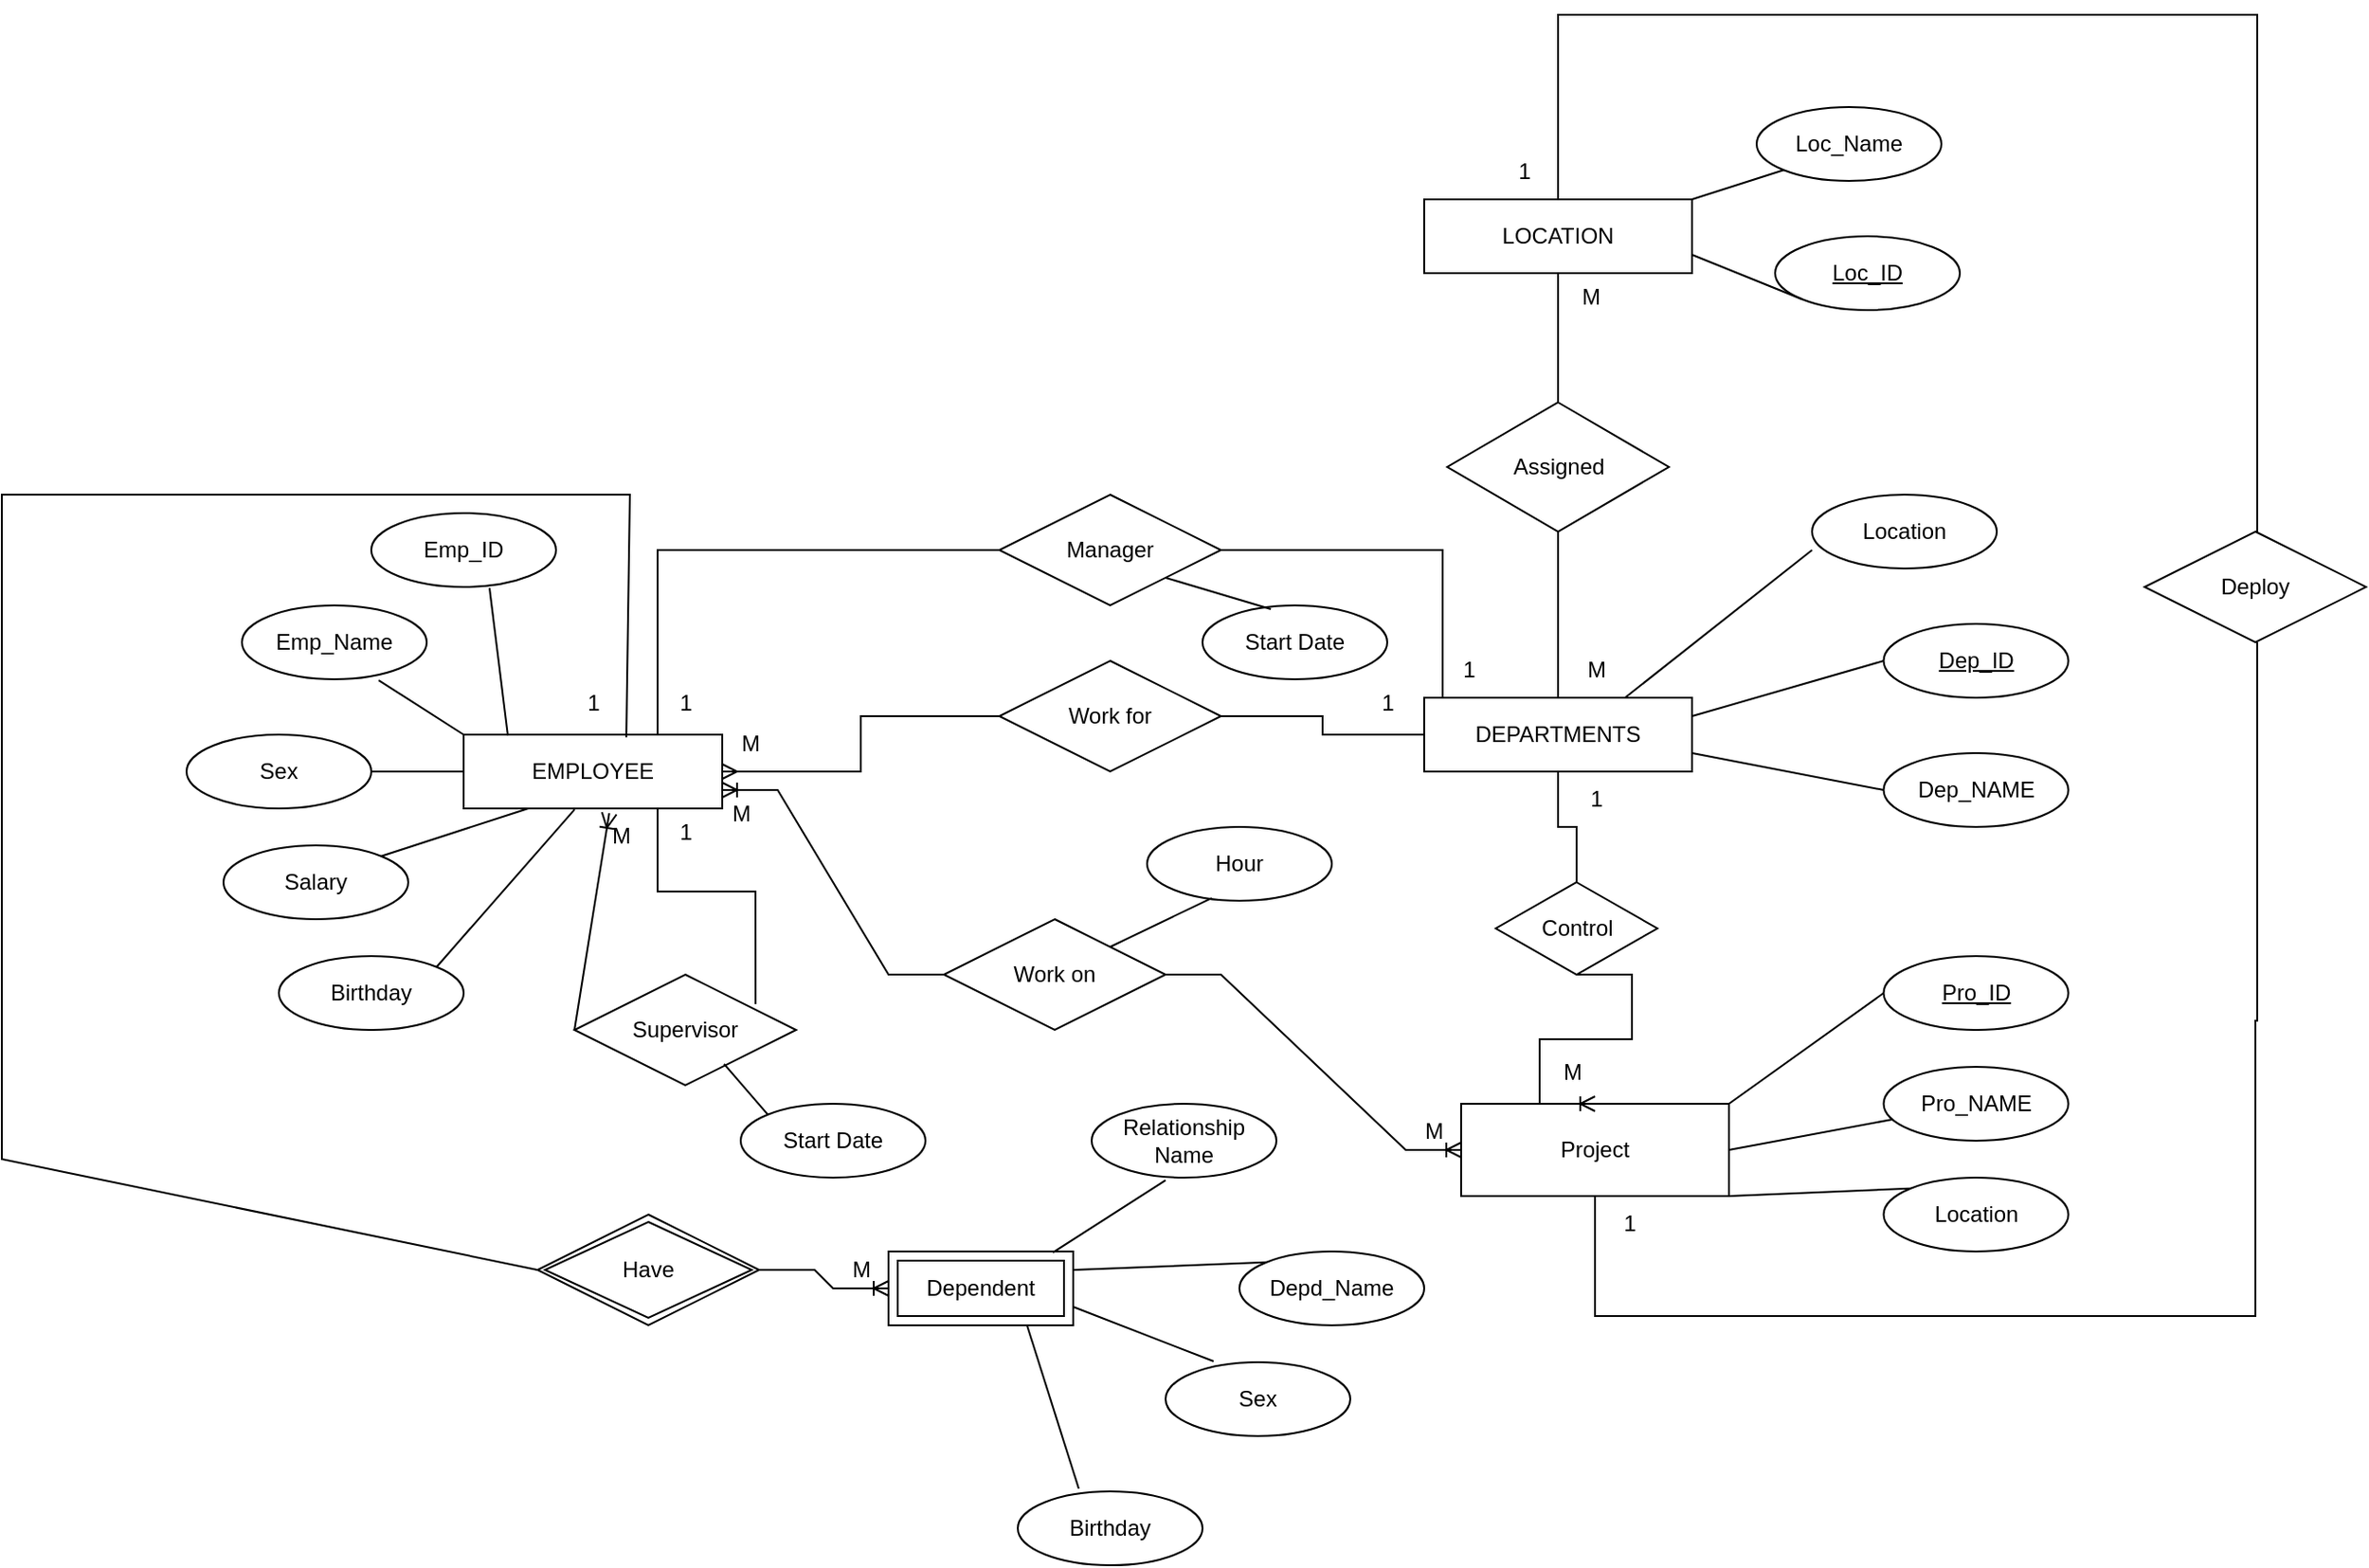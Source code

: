 <mxfile version="26.0.11">
  <diagram id="R2lEEEUBdFMjLlhIrx00" name="Page-1">
    <mxGraphModel dx="2827" dy="1971" grid="1" gridSize="10" guides="1" tooltips="1" connect="1" arrows="1" fold="1" page="1" pageScale="1" pageWidth="850" pageHeight="1100" math="0" shadow="0" extFonts="Permanent Marker^https://fonts.googleapis.com/css?family=Permanent+Marker">
      <root>
        <mxCell id="0" />
        <mxCell id="1" parent="0" />
        <mxCell id="ZyC9tnYWMu4igHIbsLCq-19" style="edgeStyle=orthogonalEdgeStyle;rounded=0;orthogonalLoop=1;jettySize=auto;html=1;endArrow=none;startFill=0;" parent="1" source="NP60Pz9xRDAueaMonVoZ-1" target="NP60Pz9xRDAueaMonVoZ-15" edge="1">
          <mxGeometry relative="1" as="geometry" />
        </mxCell>
        <mxCell id="NP60Pz9xRDAueaMonVoZ-1" value="DEPARTMENTS" style="whiteSpace=wrap;html=1;align=center;fontStyle=0" parent="1" vertex="1">
          <mxGeometry x="450" y="150" width="145" height="40" as="geometry" />
        </mxCell>
        <mxCell id="NP60Pz9xRDAueaMonVoZ-3" value="Dep_NAME" style="ellipse;whiteSpace=wrap;html=1;align=center;fontStyle=0" parent="1" vertex="1">
          <mxGeometry x="698.75" y="180" width="100" height="40" as="geometry" />
        </mxCell>
        <mxCell id="NP60Pz9xRDAueaMonVoZ-4" value="&lt;u&gt;Dep_ID&lt;/u&gt;" style="ellipse;whiteSpace=wrap;html=1;align=center;fontStyle=0" parent="1" vertex="1">
          <mxGeometry x="698.75" y="110" width="100" height="40" as="geometry" />
        </mxCell>
        <mxCell id="ZyC9tnYWMu4igHIbsLCq-20" style="edgeStyle=orthogonalEdgeStyle;rounded=0;orthogonalLoop=1;jettySize=auto;html=1;entryX=0;entryY=0.5;entryDx=0;entryDy=0;startArrow=ERmany;startFill=0;endArrow=none;" parent="1" source="NP60Pz9xRDAueaMonVoZ-5" target="NP60Pz9xRDAueaMonVoZ-61" edge="1">
          <mxGeometry relative="1" as="geometry" />
        </mxCell>
        <mxCell id="ZyC9tnYWMu4igHIbsLCq-21" style="edgeStyle=orthogonalEdgeStyle;rounded=0;orthogonalLoop=1;jettySize=auto;html=1;exitX=0.75;exitY=0;exitDx=0;exitDy=0;entryX=0;entryY=0.5;entryDx=0;entryDy=0;endArrow=none;startFill=0;" parent="1" source="NP60Pz9xRDAueaMonVoZ-5" target="ZyC9tnYWMu4igHIbsLCq-2" edge="1">
          <mxGeometry relative="1" as="geometry">
            <mxPoint x="60" y="60" as="targetPoint" />
          </mxGeometry>
        </mxCell>
        <mxCell id="NP60Pz9xRDAueaMonVoZ-5" value="EMPLOYEE" style="Entity;whiteSpace=wrap;html=1;align=center;fontStyle=0" parent="1" vertex="1">
          <mxGeometry x="-70" y="170" width="140" height="40" as="geometry" />
        </mxCell>
        <mxCell id="NP60Pz9xRDAueaMonVoZ-13" value="" style="endArrow=none;html=1;rounded=0;fontFamily=Helvetica;fontSize=12;fontColor=default;exitX=1;exitY=0.75;exitDx=0;exitDy=0;entryX=0;entryY=0.5;entryDx=0;entryDy=0;fontStyle=0;align=center;" parent="1" source="NP60Pz9xRDAueaMonVoZ-1" target="NP60Pz9xRDAueaMonVoZ-3" edge="1">
          <mxGeometry width="50" height="50" relative="1" as="geometry">
            <mxPoint x="403.75" y="190" as="sourcePoint" />
            <mxPoint x="428.75" y="150" as="targetPoint" />
          </mxGeometry>
        </mxCell>
        <mxCell id="NP60Pz9xRDAueaMonVoZ-14" value="" style="endArrow=none;html=1;rounded=0;fontFamily=Helvetica;fontSize=12;fontColor=default;entryX=0;entryY=0.5;entryDx=0;entryDy=0;exitX=1;exitY=0.25;exitDx=0;exitDy=0;fontStyle=0;align=center;" parent="1" source="NP60Pz9xRDAueaMonVoZ-1" target="NP60Pz9xRDAueaMonVoZ-4" edge="1">
          <mxGeometry relative="1" as="geometry">
            <mxPoint x="548.75" y="170" as="sourcePoint" />
            <mxPoint x="648.75" y="160" as="targetPoint" />
          </mxGeometry>
        </mxCell>
        <mxCell id="NP60Pz9xRDAueaMonVoZ-15" value="Control" style="shape=rhombus;perimeter=rhombusPerimeter;whiteSpace=wrap;html=1;align=center;strokeColor=default;verticalAlign=middle;fontFamily=Helvetica;fontSize=12;fontColor=default;fillColor=default;fontStyle=0" parent="1" vertex="1">
          <mxGeometry x="488.75" y="250" width="87.5" height="50" as="geometry" />
        </mxCell>
        <mxCell id="NP60Pz9xRDAueaMonVoZ-26" value="Project" style="whiteSpace=wrap;html=1;align=center;fontStyle=0" parent="1" vertex="1">
          <mxGeometry x="470" y="370" width="145" height="50" as="geometry" />
        </mxCell>
        <mxCell id="NP60Pz9xRDAueaMonVoZ-28" value="&lt;u&gt;Pro_ID&lt;/u&gt;" style="ellipse;whiteSpace=wrap;html=1;align=center;fontStyle=0" parent="1" vertex="1">
          <mxGeometry x="698.75" y="290" width="100" height="40" as="geometry" />
        </mxCell>
        <mxCell id="NP60Pz9xRDAueaMonVoZ-29" value="Pro_NAME" style="ellipse;whiteSpace=wrap;html=1;align=center;fontStyle=0" parent="1" vertex="1">
          <mxGeometry x="698.75" y="350" width="100" height="40" as="geometry" />
        </mxCell>
        <mxCell id="NP60Pz9xRDAueaMonVoZ-32" value="Location" style="ellipse;whiteSpace=wrap;html=1;align=center;fontStyle=0" parent="1" vertex="1">
          <mxGeometry x="698.75" y="410" width="100" height="40" as="geometry" />
        </mxCell>
        <mxCell id="NP60Pz9xRDAueaMonVoZ-33" value="" style="endArrow=none;html=1;rounded=0;fontFamily=Helvetica;fontSize=12;fontColor=default;exitX=1;exitY=0;exitDx=0;exitDy=0;entryX=0;entryY=0.5;entryDx=0;entryDy=0;fontStyle=0;align=center;" parent="1" source="NP60Pz9xRDAueaMonVoZ-26" target="NP60Pz9xRDAueaMonVoZ-28" edge="1">
          <mxGeometry relative="1" as="geometry">
            <mxPoint x="448.75" y="200" as="sourcePoint" />
            <mxPoint x="578.75" y="200" as="targetPoint" />
          </mxGeometry>
        </mxCell>
        <mxCell id="NP60Pz9xRDAueaMonVoZ-34" value="" style="endArrow=none;html=1;rounded=0;fontFamily=Helvetica;fontSize=12;fontColor=default;exitX=1;exitY=0.5;exitDx=0;exitDy=0;fontStyle=0;align=center;" parent="1" source="NP60Pz9xRDAueaMonVoZ-26" target="NP60Pz9xRDAueaMonVoZ-29" edge="1">
          <mxGeometry relative="1" as="geometry">
            <mxPoint x="633.75" y="340" as="sourcePoint" />
            <mxPoint x="728.75" y="320" as="targetPoint" />
          </mxGeometry>
        </mxCell>
        <mxCell id="NP60Pz9xRDAueaMonVoZ-35" value="" style="endArrow=none;html=1;rounded=0;fontFamily=Helvetica;fontSize=12;fontColor=default;exitX=1;exitY=1;exitDx=0;exitDy=0;entryX=0;entryY=0;entryDx=0;entryDy=0;fontStyle=0;align=center;" parent="1" source="NP60Pz9xRDAueaMonVoZ-26" target="NP60Pz9xRDAueaMonVoZ-32" edge="1">
          <mxGeometry relative="1" as="geometry">
            <mxPoint x="643.75" y="350" as="sourcePoint" />
            <mxPoint x="738.75" y="330" as="targetPoint" />
          </mxGeometry>
        </mxCell>
        <mxCell id="NP60Pz9xRDAueaMonVoZ-38" value="Emp_ID" style="ellipse;whiteSpace=wrap;html=1;align=center;fontStyle=0" parent="1" vertex="1">
          <mxGeometry x="-120" y="50" width="100" height="40" as="geometry" />
        </mxCell>
        <mxCell id="NP60Pz9xRDAueaMonVoZ-39" value="Birthday" style="ellipse;whiteSpace=wrap;html=1;align=center;fontStyle=0" parent="1" vertex="1">
          <mxGeometry x="-170" y="290" width="100" height="40" as="geometry" />
        </mxCell>
        <mxCell id="NP60Pz9xRDAueaMonVoZ-40" value="Sex" style="ellipse;whiteSpace=wrap;html=1;align=center;fontStyle=0" parent="1" vertex="1">
          <mxGeometry x="-220" y="170" width="100" height="40" as="geometry" />
        </mxCell>
        <mxCell id="NP60Pz9xRDAueaMonVoZ-41" value="Emp_Name" style="ellipse;whiteSpace=wrap;html=1;align=center;fontStyle=0" parent="1" vertex="1">
          <mxGeometry x="-190" y="100" width="100" height="40" as="geometry" />
        </mxCell>
        <mxCell id="NP60Pz9xRDAueaMonVoZ-42" value="Salary" style="ellipse;whiteSpace=wrap;html=1;align=center;fontStyle=0" parent="1" vertex="1">
          <mxGeometry x="-200" y="230" width="100" height="40" as="geometry" />
        </mxCell>
        <mxCell id="NP60Pz9xRDAueaMonVoZ-43" value="" style="endArrow=none;html=1;rounded=0;fontFamily=Helvetica;fontSize=12;fontColor=default;exitX=0.171;exitY=0.013;exitDx=0;exitDy=0;exitPerimeter=0;entryX=0.64;entryY=1.013;entryDx=0;entryDy=0;entryPerimeter=0;fontStyle=0;align=center;" parent="1" source="NP60Pz9xRDAueaMonVoZ-5" target="NP60Pz9xRDAueaMonVoZ-38" edge="1">
          <mxGeometry relative="1" as="geometry">
            <mxPoint x="-40" y="130" as="sourcePoint" />
            <mxPoint x="120" y="130" as="targetPoint" />
          </mxGeometry>
        </mxCell>
        <mxCell id="NP60Pz9xRDAueaMonVoZ-44" value="" style="endArrow=none;html=1;rounded=0;fontFamily=Helvetica;fontSize=12;fontColor=default;exitX=0;exitY=0;exitDx=0;exitDy=0;entryX=0.74;entryY=1.013;entryDx=0;entryDy=0;entryPerimeter=0;fontStyle=0;align=center;" parent="1" source="NP60Pz9xRDAueaMonVoZ-5" target="NP60Pz9xRDAueaMonVoZ-41" edge="1">
          <mxGeometry relative="1" as="geometry">
            <mxPoint x="-30" y="140" as="sourcePoint" />
            <mxPoint x="130" y="140" as="targetPoint" />
          </mxGeometry>
        </mxCell>
        <mxCell id="NP60Pz9xRDAueaMonVoZ-45" value="" style="endArrow=none;html=1;rounded=0;fontFamily=Helvetica;fontSize=12;fontColor=default;exitX=0;exitY=0.5;exitDx=0;exitDy=0;entryX=1;entryY=0.5;entryDx=0;entryDy=0;fontStyle=0;align=center;" parent="1" source="NP60Pz9xRDAueaMonVoZ-5" target="NP60Pz9xRDAueaMonVoZ-40" edge="1">
          <mxGeometry relative="1" as="geometry">
            <mxPoint x="-20" y="130" as="sourcePoint" />
            <mxPoint x="140" y="130" as="targetPoint" />
          </mxGeometry>
        </mxCell>
        <mxCell id="NP60Pz9xRDAueaMonVoZ-48" value="" style="endArrow=none;html=1;rounded=0;fontFamily=Helvetica;fontSize=12;fontColor=default;entryX=0.25;entryY=1;entryDx=0;entryDy=0;exitX=1;exitY=0;exitDx=0;exitDy=0;fontStyle=0;align=center;" parent="1" source="NP60Pz9xRDAueaMonVoZ-42" target="NP60Pz9xRDAueaMonVoZ-5" edge="1">
          <mxGeometry relative="1" as="geometry">
            <mxPoint x="-90" y="249.38" as="sourcePoint" />
            <mxPoint x="70" y="249.38" as="targetPoint" />
          </mxGeometry>
        </mxCell>
        <mxCell id="NP60Pz9xRDAueaMonVoZ-49" value="" style="endArrow=none;html=1;rounded=0;fontFamily=Helvetica;fontSize=12;fontColor=default;entryX=0.429;entryY=1.013;entryDx=0;entryDy=0;entryPerimeter=0;exitX=1;exitY=0;exitDx=0;exitDy=0;fontStyle=0;align=center;" parent="1" source="NP60Pz9xRDAueaMonVoZ-39" target="NP60Pz9xRDAueaMonVoZ-5" edge="1">
          <mxGeometry relative="1" as="geometry">
            <mxPoint x="-60" y="290" as="sourcePoint" />
            <mxPoint x="-5" y="250.62" as="targetPoint" />
          </mxGeometry>
        </mxCell>
        <mxCell id="NP60Pz9xRDAueaMonVoZ-50" value="Work on" style="shape=rhombus;perimeter=rhombusPerimeter;whiteSpace=wrap;html=1;align=center;strokeColor=default;verticalAlign=middle;fontFamily=Helvetica;fontSize=12;fontColor=default;fillColor=default;fontStyle=0" parent="1" vertex="1">
          <mxGeometry x="190" y="270" width="120" height="60" as="geometry" />
        </mxCell>
        <mxCell id="NP60Pz9xRDAueaMonVoZ-59" value="Hour" style="ellipse;whiteSpace=wrap;html=1;align=center;strokeColor=default;verticalAlign=middle;fontFamily=Helvetica;fontSize=12;fontColor=default;fillColor=default;fontStyle=0" parent="1" vertex="1">
          <mxGeometry x="300" y="220" width="100" height="40" as="geometry" />
        </mxCell>
        <mxCell id="NP60Pz9xRDAueaMonVoZ-60" value="" style="endArrow=none;html=1;rounded=0;fontFamily=Helvetica;fontSize=12;fontColor=default;entryX=0.35;entryY=0.963;entryDx=0;entryDy=0;exitX=1;exitY=0;exitDx=0;exitDy=0;entryPerimeter=0;fontStyle=0;align=center;" parent="1" source="NP60Pz9xRDAueaMonVoZ-50" target="NP60Pz9xRDAueaMonVoZ-59" edge="1">
          <mxGeometry relative="1" as="geometry">
            <mxPoint x="250" y="325" as="sourcePoint" />
            <mxPoint x="371" y="400" as="targetPoint" />
          </mxGeometry>
        </mxCell>
        <mxCell id="ZyC9tnYWMu4igHIbsLCq-17" style="edgeStyle=orthogonalEdgeStyle;rounded=0;orthogonalLoop=1;jettySize=auto;html=1;entryX=0;entryY=0.5;entryDx=0;entryDy=0;endArrow=none;startFill=0;" parent="1" source="NP60Pz9xRDAueaMonVoZ-61" target="NP60Pz9xRDAueaMonVoZ-1" edge="1">
          <mxGeometry relative="1" as="geometry" />
        </mxCell>
        <mxCell id="NP60Pz9xRDAueaMonVoZ-61" value="Work for" style="shape=rhombus;perimeter=rhombusPerimeter;whiteSpace=wrap;html=1;align=center;strokeColor=default;verticalAlign=middle;fontFamily=Helvetica;fontSize=12;fontColor=default;fillColor=default;fontStyle=0" parent="1" vertex="1">
          <mxGeometry x="220" y="130" width="120" height="60" as="geometry" />
        </mxCell>
        <mxCell id="NP60Pz9xRDAueaMonVoZ-64" value="Dependent" style="shape=ext;margin=3;double=1;whiteSpace=wrap;html=1;align=center;strokeColor=default;verticalAlign=middle;fontFamily=Helvetica;fontSize=12;fontColor=default;fillColor=default;fontStyle=0" parent="1" vertex="1">
          <mxGeometry x="160" y="450" width="100" height="40" as="geometry" />
        </mxCell>
        <mxCell id="NP60Pz9xRDAueaMonVoZ-65" value="Birthday" style="ellipse;whiteSpace=wrap;html=1;align=center;strokeColor=default;verticalAlign=middle;fontFamily=Helvetica;fontSize=12;fontColor=default;fillColor=default;fontStyle=0" parent="1" vertex="1">
          <mxGeometry x="230" y="580" width="100" height="40" as="geometry" />
        </mxCell>
        <mxCell id="NP60Pz9xRDAueaMonVoZ-66" value="Relationship Name" style="ellipse;whiteSpace=wrap;html=1;align=center;strokeColor=default;verticalAlign=middle;fontFamily=Helvetica;fontSize=12;fontColor=default;fillColor=default;fontStyle=0" parent="1" vertex="1">
          <mxGeometry x="270" y="370" width="100" height="40" as="geometry" />
        </mxCell>
        <mxCell id="NP60Pz9xRDAueaMonVoZ-67" value="Sex" style="ellipse;whiteSpace=wrap;html=1;align=center;strokeColor=default;verticalAlign=middle;fontFamily=Helvetica;fontSize=12;fontColor=default;fillColor=default;fontStyle=0" parent="1" vertex="1">
          <mxGeometry x="310" y="510" width="100" height="40" as="geometry" />
        </mxCell>
        <mxCell id="NP60Pz9xRDAueaMonVoZ-68" value="Depd_Name" style="ellipse;whiteSpace=wrap;html=1;align=center;strokeColor=default;verticalAlign=middle;fontFamily=Helvetica;fontSize=12;fontColor=default;fillColor=default;fontStyle=0" parent="1" vertex="1">
          <mxGeometry x="350" y="450" width="100" height="40" as="geometry" />
        </mxCell>
        <mxCell id="NP60Pz9xRDAueaMonVoZ-69" value="" style="endArrow=none;html=1;rounded=0;fontFamily=Helvetica;fontSize=12;fontColor=default;entryX=0.4;entryY=1.037;entryDx=0;entryDy=0;exitX=0.89;exitY=0.013;exitDx=0;exitDy=0;entryPerimeter=0;exitPerimeter=0;fontStyle=0;align=center;" parent="1" source="NP60Pz9xRDAueaMonVoZ-64" target="NP60Pz9xRDAueaMonVoZ-66" edge="1">
          <mxGeometry relative="1" as="geometry">
            <mxPoint x="220" y="420" as="sourcePoint" />
            <mxPoint x="285" y="394" as="targetPoint" />
          </mxGeometry>
        </mxCell>
        <mxCell id="NP60Pz9xRDAueaMonVoZ-70" value="" style="endArrow=none;html=1;rounded=0;fontFamily=Helvetica;fontSize=12;fontColor=default;entryX=0;entryY=0;entryDx=0;entryDy=0;exitX=1;exitY=0.25;exitDx=0;exitDy=0;fontStyle=0;align=center;" parent="1" source="NP60Pz9xRDAueaMonVoZ-64" target="NP60Pz9xRDAueaMonVoZ-68" edge="1">
          <mxGeometry relative="1" as="geometry">
            <mxPoint x="259" y="441" as="sourcePoint" />
            <mxPoint x="290" y="401" as="targetPoint" />
          </mxGeometry>
        </mxCell>
        <mxCell id="NP60Pz9xRDAueaMonVoZ-71" value="" style="endArrow=none;html=1;rounded=0;fontFamily=Helvetica;fontSize=12;fontColor=default;entryX=0.26;entryY=-0.012;entryDx=0;entryDy=0;exitX=1;exitY=0.75;exitDx=0;exitDy=0;entryPerimeter=0;fontStyle=0;align=center;" parent="1" source="NP60Pz9xRDAueaMonVoZ-64" target="NP60Pz9xRDAueaMonVoZ-67" edge="1">
          <mxGeometry relative="1" as="geometry">
            <mxPoint x="270" y="450" as="sourcePoint" />
            <mxPoint x="325" y="436" as="targetPoint" />
          </mxGeometry>
        </mxCell>
        <mxCell id="NP60Pz9xRDAueaMonVoZ-72" value="" style="endArrow=none;html=1;rounded=0;fontFamily=Helvetica;fontSize=12;fontColor=default;entryX=0.33;entryY=-0.037;entryDx=0;entryDy=0;exitX=0.75;exitY=1;exitDx=0;exitDy=0;entryPerimeter=0;fontStyle=0;align=center;" parent="1" source="NP60Pz9xRDAueaMonVoZ-64" target="NP60Pz9xRDAueaMonVoZ-65" edge="1">
          <mxGeometry relative="1" as="geometry">
            <mxPoint x="270" y="470" as="sourcePoint" />
            <mxPoint x="306" y="510" as="targetPoint" />
          </mxGeometry>
        </mxCell>
        <mxCell id="NP60Pz9xRDAueaMonVoZ-73" value="" style="endArrow=none;html=1;rounded=0;fontFamily=Helvetica;fontSize=12;fontColor=default;exitX=0.629;exitY=0.037;exitDx=0;exitDy=0;exitPerimeter=0;fontStyle=0;align=center;entryX=0;entryY=0.5;entryDx=0;entryDy=0;endFill=1;startFill=0;" parent="1" source="NP60Pz9xRDAueaMonVoZ-5" target="pb6bldwqIKgPGY0LWK2q-7" edge="1">
          <mxGeometry relative="1" as="geometry">
            <mxPoint x="100" y="240" as="sourcePoint" />
            <mxPoint x="-130" y="430" as="targetPoint" />
            <Array as="points">
              <mxPoint x="20" y="40" />
              <mxPoint x="-320" y="40" />
              <mxPoint x="-320" y="400" />
            </Array>
          </mxGeometry>
        </mxCell>
        <mxCell id="pb6bldwqIKgPGY0LWK2q-1" value="Supervisor" style="shape=rhombus;perimeter=rhombusPerimeter;whiteSpace=wrap;html=1;align=center;fontStyle=0" parent="1" vertex="1">
          <mxGeometry x="-10" y="300" width="120" height="60" as="geometry" />
        </mxCell>
        <mxCell id="pb6bldwqIKgPGY0LWK2q-3" value="" style="endArrow=ERoneToMany;html=1;rounded=0;fontFamily=Helvetica;fontSize=12;fontColor=default;entryX=0.563;entryY=1.065;entryDx=0;entryDy=0;fontStyle=0;align=center;exitX=0;exitY=0.5;exitDx=0;exitDy=0;entryPerimeter=0;endFill=0;startFill=0;" parent="1" source="pb6bldwqIKgPGY0LWK2q-1" target="NP60Pz9xRDAueaMonVoZ-5" edge="1">
          <mxGeometry relative="1" as="geometry">
            <mxPoint x="110" y="320" as="sourcePoint" />
            <mxPoint x="45" y="220" as="targetPoint" />
          </mxGeometry>
        </mxCell>
        <mxCell id="pb6bldwqIKgPGY0LWK2q-7" value="Have" style="shape=rhombus;double=1;perimeter=rhombusPerimeter;whiteSpace=wrap;html=1;align=center;" parent="1" vertex="1">
          <mxGeometry x="-30" y="430" width="120" height="60" as="geometry" />
        </mxCell>
        <mxCell id="ZyC9tnYWMu4igHIbsLCq-1" value="" style="edgeStyle=entityRelationEdgeStyle;fontSize=12;html=1;endArrow=ERoneToMany;rounded=0;exitX=1;exitY=0.5;exitDx=0;exitDy=0;entryX=0;entryY=0.5;entryDx=0;entryDy=0;" parent="1" source="pb6bldwqIKgPGY0LWK2q-7" target="NP60Pz9xRDAueaMonVoZ-64" edge="1">
          <mxGeometry width="100" height="100" relative="1" as="geometry">
            <mxPoint x="150" y="400" as="sourcePoint" />
            <mxPoint x="250" y="300" as="targetPoint" />
          </mxGeometry>
        </mxCell>
        <mxCell id="ZyC9tnYWMu4igHIbsLCq-22" style="edgeStyle=orthogonalEdgeStyle;rounded=0;orthogonalLoop=1;jettySize=auto;html=1;entryX=0.25;entryY=0;entryDx=0;entryDy=0;endArrow=none;startFill=0;exitX=1;exitY=0.5;exitDx=0;exitDy=0;" parent="1" source="ZyC9tnYWMu4igHIbsLCq-2" target="NP60Pz9xRDAueaMonVoZ-1" edge="1">
          <mxGeometry relative="1" as="geometry">
            <mxPoint x="506.97" y="133.52" as="targetPoint" />
            <mxPoint x="370.0" y="50.0" as="sourcePoint" />
            <Array as="points">
              <mxPoint x="460" y="70" />
              <mxPoint x="460" y="150" />
            </Array>
          </mxGeometry>
        </mxCell>
        <mxCell id="ZyC9tnYWMu4igHIbsLCq-2" value="Manager" style="shape=rhombus;perimeter=rhombusPerimeter;whiteSpace=wrap;html=1;align=center;" parent="1" vertex="1">
          <mxGeometry x="220" y="40" width="120" height="60" as="geometry" />
        </mxCell>
        <mxCell id="ZyC9tnYWMu4igHIbsLCq-8" value="Start Date" style="ellipse;whiteSpace=wrap;html=1;align=center;strokeColor=default;verticalAlign=middle;fontFamily=Helvetica;fontSize=12;fontColor=default;fillColor=default;fontStyle=0" parent="1" vertex="1">
          <mxGeometry x="330" y="100" width="100" height="40" as="geometry" />
        </mxCell>
        <mxCell id="ZyC9tnYWMu4igHIbsLCq-9" value="" style="endArrow=none;html=1;rounded=0;fontFamily=Helvetica;fontSize=12;fontColor=default;exitX=0.37;exitY=0.05;exitDx=0;exitDy=0;entryX=1;entryY=1;entryDx=0;entryDy=0;exitPerimeter=0;fontStyle=0;align=center;" parent="1" source="ZyC9tnYWMu4igHIbsLCq-8" target="ZyC9tnYWMu4igHIbsLCq-2" edge="1">
          <mxGeometry relative="1" as="geometry">
            <mxPoint x="524" y="206" as="sourcePoint" />
            <mxPoint x="543" y="260" as="targetPoint" />
          </mxGeometry>
        </mxCell>
        <mxCell id="ZyC9tnYWMu4igHIbsLCq-10" value="" style="edgeStyle=entityRelationEdgeStyle;fontSize=12;html=1;endArrow=ERoneToMany;rounded=0;entryX=1;entryY=0.75;entryDx=0;entryDy=0;exitX=0;exitY=0.5;exitDx=0;exitDy=0;" parent="1" source="NP60Pz9xRDAueaMonVoZ-50" target="NP60Pz9xRDAueaMonVoZ-5" edge="1">
          <mxGeometry width="100" height="100" relative="1" as="geometry">
            <mxPoint x="150" y="400" as="sourcePoint" />
            <mxPoint x="250" y="300" as="targetPoint" />
          </mxGeometry>
        </mxCell>
        <mxCell id="ZyC9tnYWMu4igHIbsLCq-11" value="" style="edgeStyle=entityRelationEdgeStyle;fontSize=12;html=1;endArrow=ERoneToMany;rounded=0;entryX=0;entryY=0.5;entryDx=0;entryDy=0;exitX=1;exitY=0.5;exitDx=0;exitDy=0;" parent="1" source="NP60Pz9xRDAueaMonVoZ-50" target="NP60Pz9xRDAueaMonVoZ-26" edge="1">
          <mxGeometry width="100" height="100" relative="1" as="geometry">
            <mxPoint x="200" y="310" as="sourcePoint" />
            <mxPoint x="80" y="210" as="targetPoint" />
          </mxGeometry>
        </mxCell>
        <mxCell id="ZyC9tnYWMu4igHIbsLCq-13" value="" style="edgeStyle=entityRelationEdgeStyle;fontSize=12;html=1;endArrow=ERoneToMany;rounded=0;entryX=0.5;entryY=0;entryDx=0;entryDy=0;exitX=0.5;exitY=1;exitDx=0;exitDy=0;" parent="1" source="NP60Pz9xRDAueaMonVoZ-15" target="NP60Pz9xRDAueaMonVoZ-26" edge="1">
          <mxGeometry width="100" height="100" relative="1" as="geometry">
            <mxPoint x="150" y="400" as="sourcePoint" />
            <mxPoint x="250" y="300" as="targetPoint" />
          </mxGeometry>
        </mxCell>
        <mxCell id="ZyC9tnYWMu4igHIbsLCq-24" style="edgeStyle=orthogonalEdgeStyle;rounded=0;orthogonalLoop=1;jettySize=auto;html=1;exitX=0.75;exitY=1;exitDx=0;exitDy=0;entryX=0.817;entryY=0.267;entryDx=0;entryDy=0;entryPerimeter=0;endArrow=none;startFill=0;" parent="1" source="NP60Pz9xRDAueaMonVoZ-5" target="pb6bldwqIKgPGY0LWK2q-1" edge="1">
          <mxGeometry relative="1" as="geometry" />
        </mxCell>
        <mxCell id="lLqosomWlrAU583ZNUCr-2" value="" style="endArrow=none;html=1;rounded=0;fontFamily=Helvetica;fontSize=12;fontColor=default;exitX=0.75;exitY=0;exitDx=0;exitDy=0;fontStyle=0;align=center;entryX=0;entryY=0.75;entryDx=0;entryDy=0;entryPerimeter=0;" edge="1" parent="1" source="NP60Pz9xRDAueaMonVoZ-1" target="lLqosomWlrAU583ZNUCr-3">
          <mxGeometry relative="1" as="geometry">
            <mxPoint x="570" y="120" as="sourcePoint" />
            <mxPoint x="650" y="60" as="targetPoint" />
          </mxGeometry>
        </mxCell>
        <mxCell id="lLqosomWlrAU583ZNUCr-3" value="Location" style="ellipse;whiteSpace=wrap;html=1;align=center;fontStyle=0" vertex="1" parent="1">
          <mxGeometry x="660" y="40" width="100" height="40" as="geometry" />
        </mxCell>
        <mxCell id="lLqosomWlrAU583ZNUCr-6" style="edgeStyle=orthogonalEdgeStyle;rounded=0;orthogonalLoop=1;jettySize=auto;html=1;exitX=0.5;exitY=1;exitDx=0;exitDy=0;entryX=0.5;entryY=0;entryDx=0;entryDy=0;endArrow=none;startFill=0;" edge="1" parent="1" source="lLqosomWlrAU583ZNUCr-4" target="lLqosomWlrAU583ZNUCr-5">
          <mxGeometry relative="1" as="geometry" />
        </mxCell>
        <mxCell id="lLqosomWlrAU583ZNUCr-18" style="edgeStyle=orthogonalEdgeStyle;rounded=0;orthogonalLoop=1;jettySize=auto;html=1;exitX=0.5;exitY=0;exitDx=0;exitDy=0;entryX=0.5;entryY=0;entryDx=0;entryDy=0;" edge="1" parent="1" source="lLqosomWlrAU583ZNUCr-4" target="lLqosomWlrAU583ZNUCr-19">
          <mxGeometry relative="1" as="geometry">
            <mxPoint x="900" y="90" as="targetPoint" />
            <Array as="points">
              <mxPoint x="523" y="-220" />
              <mxPoint x="901" y="-220" />
              <mxPoint x="901" y="90" />
            </Array>
          </mxGeometry>
        </mxCell>
        <mxCell id="lLqosomWlrAU583ZNUCr-4" value="LOCATION" style="whiteSpace=wrap;html=1;align=center;fontStyle=0" vertex="1" parent="1">
          <mxGeometry x="450" y="-120" width="145" height="40" as="geometry" />
        </mxCell>
        <mxCell id="lLqosomWlrAU583ZNUCr-7" value="" style="edgeStyle=orthogonalEdgeStyle;rounded=0;orthogonalLoop=1;jettySize=auto;html=1;endArrow=none;startFill=0;" edge="1" parent="1" source="lLqosomWlrAU583ZNUCr-5" target="NP60Pz9xRDAueaMonVoZ-1">
          <mxGeometry relative="1" as="geometry" />
        </mxCell>
        <mxCell id="lLqosomWlrAU583ZNUCr-5" value="Assigned" style="shape=rhombus;perimeter=rhombusPerimeter;whiteSpace=wrap;html=1;align=center;" vertex="1" parent="1">
          <mxGeometry x="462.5" y="-10" width="120" height="70" as="geometry" />
        </mxCell>
        <mxCell id="lLqosomWlrAU583ZNUCr-8" value="&lt;u&gt;Loc_ID&lt;/u&gt;" style="ellipse;whiteSpace=wrap;html=1;align=center;fontStyle=0" vertex="1" parent="1">
          <mxGeometry x="640" y="-100" width="100" height="40" as="geometry" />
        </mxCell>
        <mxCell id="lLqosomWlrAU583ZNUCr-9" value="Loc_Name" style="ellipse;whiteSpace=wrap;html=1;align=center;fontStyle=0" vertex="1" parent="1">
          <mxGeometry x="630" y="-170" width="100" height="40" as="geometry" />
        </mxCell>
        <mxCell id="lLqosomWlrAU583ZNUCr-11" value="" style="endArrow=none;html=1;rounded=0;fontFamily=Helvetica;fontSize=12;fontColor=default;exitX=1;exitY=0.75;exitDx=0;exitDy=0;fontStyle=0;align=center;entryX=0;entryY=1;entryDx=0;entryDy=0;" edge="1" parent="1" source="lLqosomWlrAU583ZNUCr-4" target="lLqosomWlrAU583ZNUCr-8">
          <mxGeometry relative="1" as="geometry">
            <mxPoint x="550" y="40" as="sourcePoint" />
            <mxPoint x="651" y="-40" as="targetPoint" />
          </mxGeometry>
        </mxCell>
        <mxCell id="lLqosomWlrAU583ZNUCr-12" value="" style="endArrow=none;html=1;rounded=0;fontFamily=Helvetica;fontSize=12;fontColor=default;exitX=1;exitY=0;exitDx=0;exitDy=0;fontStyle=0;align=center;entryX=0;entryY=1;entryDx=0;entryDy=0;" edge="1" parent="1" source="lLqosomWlrAU583ZNUCr-4" target="lLqosomWlrAU583ZNUCr-9">
          <mxGeometry relative="1" as="geometry">
            <mxPoint x="570" y="-90" as="sourcePoint" />
            <mxPoint x="671" y="-170" as="targetPoint" />
          </mxGeometry>
        </mxCell>
        <mxCell id="lLqosomWlrAU583ZNUCr-13" value="Start Date" style="ellipse;whiteSpace=wrap;html=1;align=center;strokeColor=default;verticalAlign=middle;fontFamily=Helvetica;fontSize=12;fontColor=default;fillColor=default;fontStyle=0" vertex="1" parent="1">
          <mxGeometry x="80" y="370" width="100" height="40" as="geometry" />
        </mxCell>
        <mxCell id="lLqosomWlrAU583ZNUCr-15" value="" style="endArrow=none;html=1;rounded=0;fontFamily=Helvetica;fontSize=12;fontColor=default;entryX=0;entryY=0;entryDx=0;entryDy=0;exitX=0.675;exitY=0.808;exitDx=0;exitDy=0;fontStyle=0;align=center;exitPerimeter=0;" edge="1" parent="1" source="pb6bldwqIKgPGY0LWK2q-1" target="lLqosomWlrAU583ZNUCr-13">
          <mxGeometry relative="1" as="geometry">
            <mxPoint x="70" y="370" as="sourcePoint" />
            <mxPoint x="150" y="344" as="targetPoint" />
          </mxGeometry>
        </mxCell>
        <mxCell id="lLqosomWlrAU583ZNUCr-16" value="M" style="text;html=1;align=center;verticalAlign=middle;resizable=0;points=[];autosize=1;strokeColor=none;fillColor=none;" vertex="1" parent="1">
          <mxGeometry x="527.5" y="120" width="30" height="30" as="geometry" />
        </mxCell>
        <mxCell id="lLqosomWlrAU583ZNUCr-17" value="M" style="text;html=1;align=center;verticalAlign=middle;resizable=0;points=[];autosize=1;strokeColor=none;fillColor=none;" vertex="1" parent="1">
          <mxGeometry x="525" y="-82" width="30" height="30" as="geometry" />
        </mxCell>
        <mxCell id="lLqosomWlrAU583ZNUCr-20" style="edgeStyle=orthogonalEdgeStyle;rounded=0;orthogonalLoop=1;jettySize=auto;html=1;exitX=0.508;exitY=1;exitDx=0;exitDy=0;exitPerimeter=0;entryX=0.5;entryY=1;entryDx=0;entryDy=0;endArrow=none;startFill=0;" edge="1" parent="1" source="lLqosomWlrAU583ZNUCr-19" target="NP60Pz9xRDAueaMonVoZ-26">
          <mxGeometry relative="1" as="geometry">
            <mxPoint x="540" y="524.96" as="targetPoint" />
            <mxPoint x="900" y="134.96" as="sourcePoint" />
            <Array as="points">
              <mxPoint x="901" y="325" />
              <mxPoint x="900" y="485" />
              <mxPoint x="543" y="485" />
            </Array>
          </mxGeometry>
        </mxCell>
        <mxCell id="lLqosomWlrAU583ZNUCr-19" value="Deploy" style="shape=rhombus;perimeter=rhombusPerimeter;whiteSpace=wrap;html=1;align=center;" vertex="1" parent="1">
          <mxGeometry x="840" y="60" width="120" height="60" as="geometry" />
        </mxCell>
        <mxCell id="lLqosomWlrAU583ZNUCr-22" value="1" style="text;html=1;align=center;verticalAlign=middle;resizable=0;points=[];autosize=1;strokeColor=none;fillColor=none;" vertex="1" parent="1">
          <mxGeometry x="488.75" y="-150" width="30" height="30" as="geometry" />
        </mxCell>
        <mxCell id="lLqosomWlrAU583ZNUCr-23" value="1" style="text;html=1;align=center;verticalAlign=middle;resizable=0;points=[];autosize=1;strokeColor=none;fillColor=none;" vertex="1" parent="1">
          <mxGeometry x="546.25" y="420" width="30" height="30" as="geometry" />
        </mxCell>
        <mxCell id="lLqosomWlrAU583ZNUCr-24" value="M" style="text;html=1;align=center;verticalAlign=middle;resizable=0;points=[];autosize=1;strokeColor=none;fillColor=none;" vertex="1" parent="1">
          <mxGeometry x="70" y="160" width="30" height="30" as="geometry" />
        </mxCell>
        <mxCell id="lLqosomWlrAU583ZNUCr-25" value="1" style="text;html=1;align=center;verticalAlign=middle;resizable=0;points=[];autosize=1;strokeColor=none;fillColor=none;" vertex="1" parent="1">
          <mxGeometry x="415" y="138" width="30" height="30" as="geometry" />
        </mxCell>
        <mxCell id="lLqosomWlrAU583ZNUCr-26" value="1" style="text;html=1;align=center;verticalAlign=middle;resizable=0;points=[];autosize=1;strokeColor=none;fillColor=none;" vertex="1" parent="1">
          <mxGeometry x="35" y="138" width="30" height="30" as="geometry" />
        </mxCell>
        <mxCell id="lLqosomWlrAU583ZNUCr-27" value="1" style="text;html=1;align=center;verticalAlign=middle;resizable=0;points=[];autosize=1;strokeColor=none;fillColor=none;" vertex="1" parent="1">
          <mxGeometry x="458.75" y="120" width="30" height="30" as="geometry" />
        </mxCell>
        <mxCell id="lLqosomWlrAU583ZNUCr-28" value="M" style="text;html=1;align=center;verticalAlign=middle;resizable=0;points=[];autosize=1;strokeColor=none;fillColor=none;" vertex="1" parent="1">
          <mxGeometry x="440" y="370" width="30" height="30" as="geometry" />
        </mxCell>
        <mxCell id="lLqosomWlrAU583ZNUCr-29" value="M" style="text;html=1;align=center;verticalAlign=middle;resizable=0;points=[];autosize=1;strokeColor=none;fillColor=none;" vertex="1" parent="1">
          <mxGeometry x="65" y="198" width="30" height="30" as="geometry" />
        </mxCell>
        <mxCell id="lLqosomWlrAU583ZNUCr-31" value="M" style="text;html=1;align=center;verticalAlign=middle;resizable=0;points=[];autosize=1;strokeColor=none;fillColor=none;" vertex="1" parent="1">
          <mxGeometry x="130" y="445" width="30" height="30" as="geometry" />
        </mxCell>
        <mxCell id="lLqosomWlrAU583ZNUCr-32" value="1" style="text;html=1;align=center;verticalAlign=middle;resizable=0;points=[];autosize=1;strokeColor=none;fillColor=none;" vertex="1" parent="1">
          <mxGeometry x="-15" y="138" width="30" height="30" as="geometry" />
        </mxCell>
        <mxCell id="lLqosomWlrAU583ZNUCr-33" value="1" style="text;html=1;align=center;verticalAlign=middle;resizable=0;points=[];autosize=1;strokeColor=none;fillColor=none;" vertex="1" parent="1">
          <mxGeometry x="527.5" y="190" width="30" height="30" as="geometry" />
        </mxCell>
        <mxCell id="lLqosomWlrAU583ZNUCr-34" value="M" style="text;html=1;align=center;verticalAlign=middle;resizable=0;points=[];autosize=1;strokeColor=none;fillColor=none;" vertex="1" parent="1">
          <mxGeometry x="515" y="338" width="30" height="30" as="geometry" />
        </mxCell>
        <mxCell id="lLqosomWlrAU583ZNUCr-35" value="1" style="text;html=1;align=center;verticalAlign=middle;resizable=0;points=[];autosize=1;strokeColor=none;fillColor=none;" vertex="1" parent="1">
          <mxGeometry x="35" y="208" width="30" height="30" as="geometry" />
        </mxCell>
        <mxCell id="lLqosomWlrAU583ZNUCr-36" value="M" style="text;html=1;align=center;verticalAlign=middle;resizable=0;points=[];autosize=1;strokeColor=none;fillColor=none;" vertex="1" parent="1">
          <mxGeometry y="210" width="30" height="30" as="geometry" />
        </mxCell>
      </root>
    </mxGraphModel>
  </diagram>
</mxfile>

